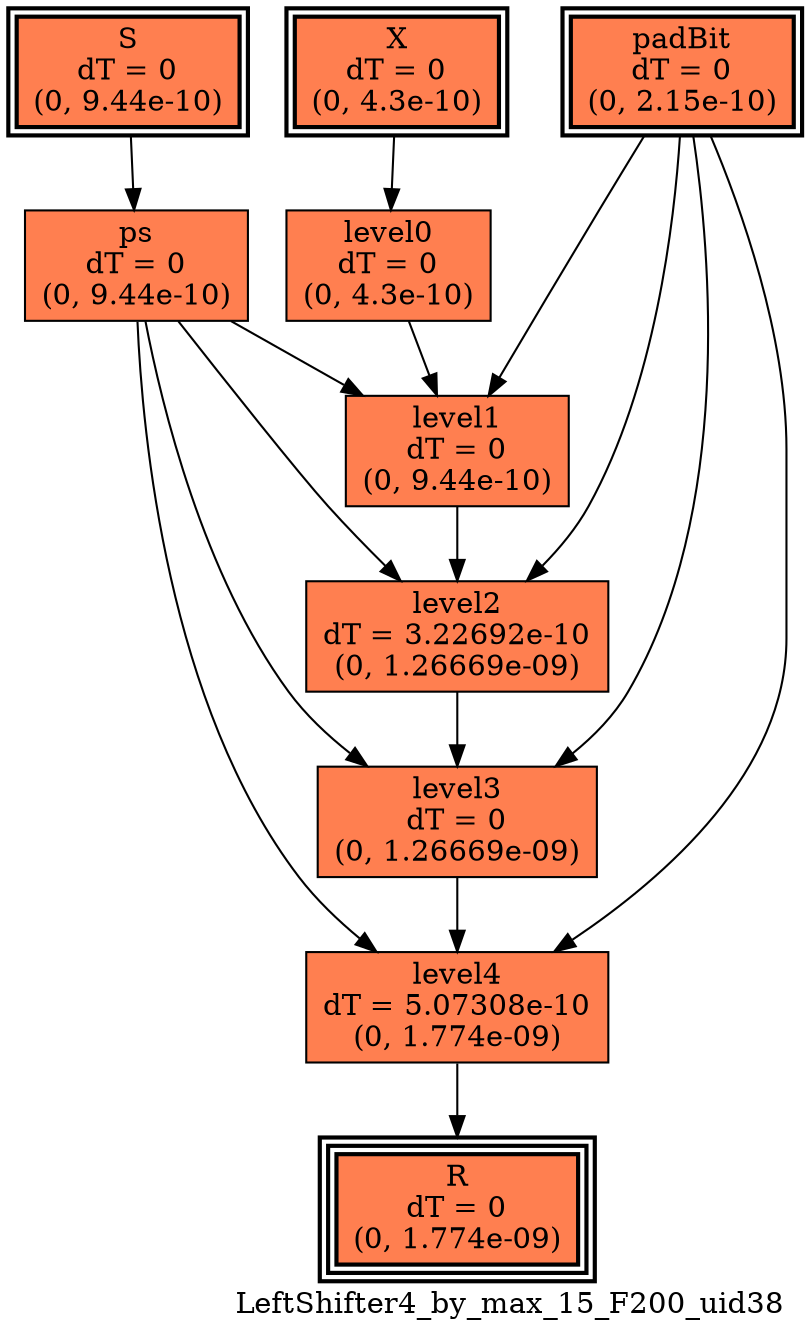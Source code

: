 digraph LeftShifter4_by_max_15_F200_uid38
{
	//graph drawing options
	label=LeftShifter4_by_max_15_F200_uid38;
	labelloc=bottom;
	labeljust=right;
	ratio=auto;
	nodesep=0.25;
	ranksep=0.5;

	//input/output signals of operator LeftShifter4_by_max_15_F200_uid38
	X__LeftShifter4_by_max_15_F200_uid38 [ label="X\ndT = 0\n(0, 4.3e-10)", shape=box, color=black, style="bold, filled", fillcolor=coral, peripheries=2 ];
	S__LeftShifter4_by_max_15_F200_uid38 [ label="S\ndT = 0\n(0, 9.44e-10)", shape=box, color=black, style="bold, filled", fillcolor=coral, peripheries=2 ];
	padBit__LeftShifter4_by_max_15_F200_uid38 [ label="padBit\ndT = 0\n(0, 2.15e-10)", shape=box, color=black, style="bold, filled", fillcolor=coral, peripheries=2 ];
	R__LeftShifter4_by_max_15_F200_uid38 [ label="R\ndT = 0\n(0, 1.774e-09)", shape=box, color=black, style="bold, filled", fillcolor=coral, peripheries=3 ];
	{rank=same X__LeftShifter4_by_max_15_F200_uid38, S__LeftShifter4_by_max_15_F200_uid38, padBit__LeftShifter4_by_max_15_F200_uid38};
	{rank=same R__LeftShifter4_by_max_15_F200_uid38};
	//internal signals of operator LeftShifter4_by_max_15_F200_uid38
	ps__LeftShifter4_by_max_15_F200_uid38 [ label="ps\ndT = 0\n(0, 9.44e-10)", shape=box, color=black, style=filled, fillcolor=coral, peripheries=1 ];
	level0__LeftShifter4_by_max_15_F200_uid38 [ label="level0\ndT = 0\n(0, 4.3e-10)", shape=box, color=black, style=filled, fillcolor=coral, peripheries=1 ];
	level1__LeftShifter4_by_max_15_F200_uid38 [ label="level1\ndT = 0\n(0, 9.44e-10)", shape=box, color=black, style=filled, fillcolor=coral, peripheries=1 ];
	level2__LeftShifter4_by_max_15_F200_uid38 [ label="level2\ndT = 3.22692e-10\n(0, 1.26669e-09)", shape=box, color=black, style=filled, fillcolor=coral, peripheries=1 ];
	level3__LeftShifter4_by_max_15_F200_uid38 [ label="level3\ndT = 0\n(0, 1.26669e-09)", shape=box, color=black, style=filled, fillcolor=coral, peripheries=1 ];
	level4__LeftShifter4_by_max_15_F200_uid38 [ label="level4\ndT = 5.07308e-10\n(0, 1.774e-09)", shape=box, color=black, style=filled, fillcolor=coral, peripheries=1 ];

	//subcomponents of operator LeftShifter4_by_max_15_F200_uid38

	//input and internal signal connections of operator LeftShifter4_by_max_15_F200_uid38
	X__LeftShifter4_by_max_15_F200_uid38 -> level0__LeftShifter4_by_max_15_F200_uid38 [ arrowhead=normal, arrowsize=1.0, arrowtail=normal, color=black, dir=forward  ];
	S__LeftShifter4_by_max_15_F200_uid38 -> ps__LeftShifter4_by_max_15_F200_uid38 [ arrowhead=normal, arrowsize=1.0, arrowtail=normal, color=black, dir=forward  ];
	padBit__LeftShifter4_by_max_15_F200_uid38 -> level1__LeftShifter4_by_max_15_F200_uid38 [ arrowhead=normal, arrowsize=1.0, arrowtail=normal, color=black, dir=forward  ];
	padBit__LeftShifter4_by_max_15_F200_uid38 -> level2__LeftShifter4_by_max_15_F200_uid38 [ arrowhead=normal, arrowsize=1.0, arrowtail=normal, color=black, dir=forward  ];
	padBit__LeftShifter4_by_max_15_F200_uid38 -> level3__LeftShifter4_by_max_15_F200_uid38 [ arrowhead=normal, arrowsize=1.0, arrowtail=normal, color=black, dir=forward  ];
	padBit__LeftShifter4_by_max_15_F200_uid38 -> level4__LeftShifter4_by_max_15_F200_uid38 [ arrowhead=normal, arrowsize=1.0, arrowtail=normal, color=black, dir=forward  ];
	ps__LeftShifter4_by_max_15_F200_uid38 -> level1__LeftShifter4_by_max_15_F200_uid38 [ arrowhead=normal, arrowsize=1.0, arrowtail=normal, color=black, dir=forward  ];
	ps__LeftShifter4_by_max_15_F200_uid38 -> level2__LeftShifter4_by_max_15_F200_uid38 [ arrowhead=normal, arrowsize=1.0, arrowtail=normal, color=black, dir=forward  ];
	ps__LeftShifter4_by_max_15_F200_uid38 -> level3__LeftShifter4_by_max_15_F200_uid38 [ arrowhead=normal, arrowsize=1.0, arrowtail=normal, color=black, dir=forward  ];
	ps__LeftShifter4_by_max_15_F200_uid38 -> level4__LeftShifter4_by_max_15_F200_uid38 [ arrowhead=normal, arrowsize=1.0, arrowtail=normal, color=black, dir=forward  ];
	level0__LeftShifter4_by_max_15_F200_uid38 -> level1__LeftShifter4_by_max_15_F200_uid38 [ arrowhead=normal, arrowsize=1.0, arrowtail=normal, color=black, dir=forward  ];
	level1__LeftShifter4_by_max_15_F200_uid38 -> level2__LeftShifter4_by_max_15_F200_uid38 [ arrowhead=normal, arrowsize=1.0, arrowtail=normal, color=black, dir=forward  ];
	level2__LeftShifter4_by_max_15_F200_uid38 -> level3__LeftShifter4_by_max_15_F200_uid38 [ arrowhead=normal, arrowsize=1.0, arrowtail=normal, color=black, dir=forward  ];
	level3__LeftShifter4_by_max_15_F200_uid38 -> level4__LeftShifter4_by_max_15_F200_uid38 [ arrowhead=normal, arrowsize=1.0, arrowtail=normal, color=black, dir=forward  ];
	level4__LeftShifter4_by_max_15_F200_uid38 -> R__LeftShifter4_by_max_15_F200_uid38 [ arrowhead=normal, arrowsize=1.0, arrowtail=normal, color=black, dir=forward  ];
}

